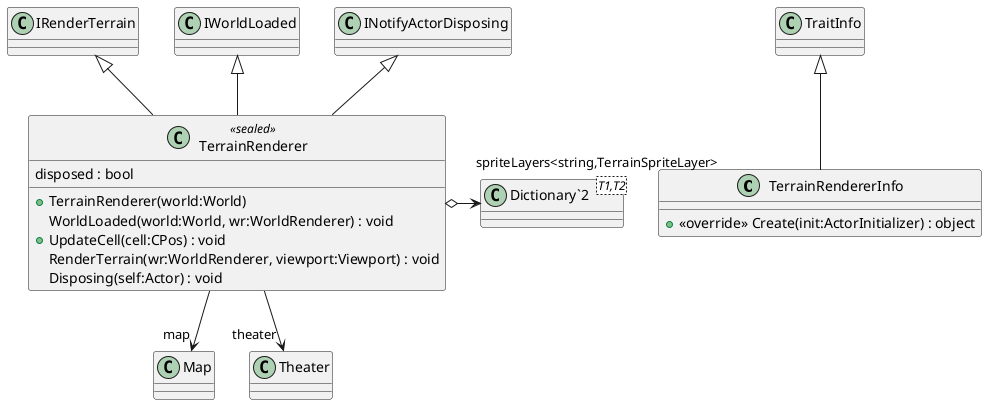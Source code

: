 @startuml
class TerrainRendererInfo {
    + <<override>> Create(init:ActorInitializer) : object
}
class TerrainRenderer <<sealed>> {
    disposed : bool
    + TerrainRenderer(world:World)
    WorldLoaded(world:World, wr:WorldRenderer) : void
    + UpdateCell(cell:CPos) : void
    RenderTerrain(wr:WorldRenderer, viewport:Viewport) : void
    Disposing(self:Actor) : void
}
class "Dictionary`2"<T1,T2> {
}
TraitInfo <|-- TerrainRendererInfo
IRenderTerrain <|-- TerrainRenderer
IWorldLoaded <|-- TerrainRenderer
INotifyActorDisposing <|-- TerrainRenderer
TerrainRenderer --> "map" Map
TerrainRenderer o-> "spriteLayers<string,TerrainSpriteLayer>" "Dictionary`2"
TerrainRenderer --> "theater" Theater
@enduml
